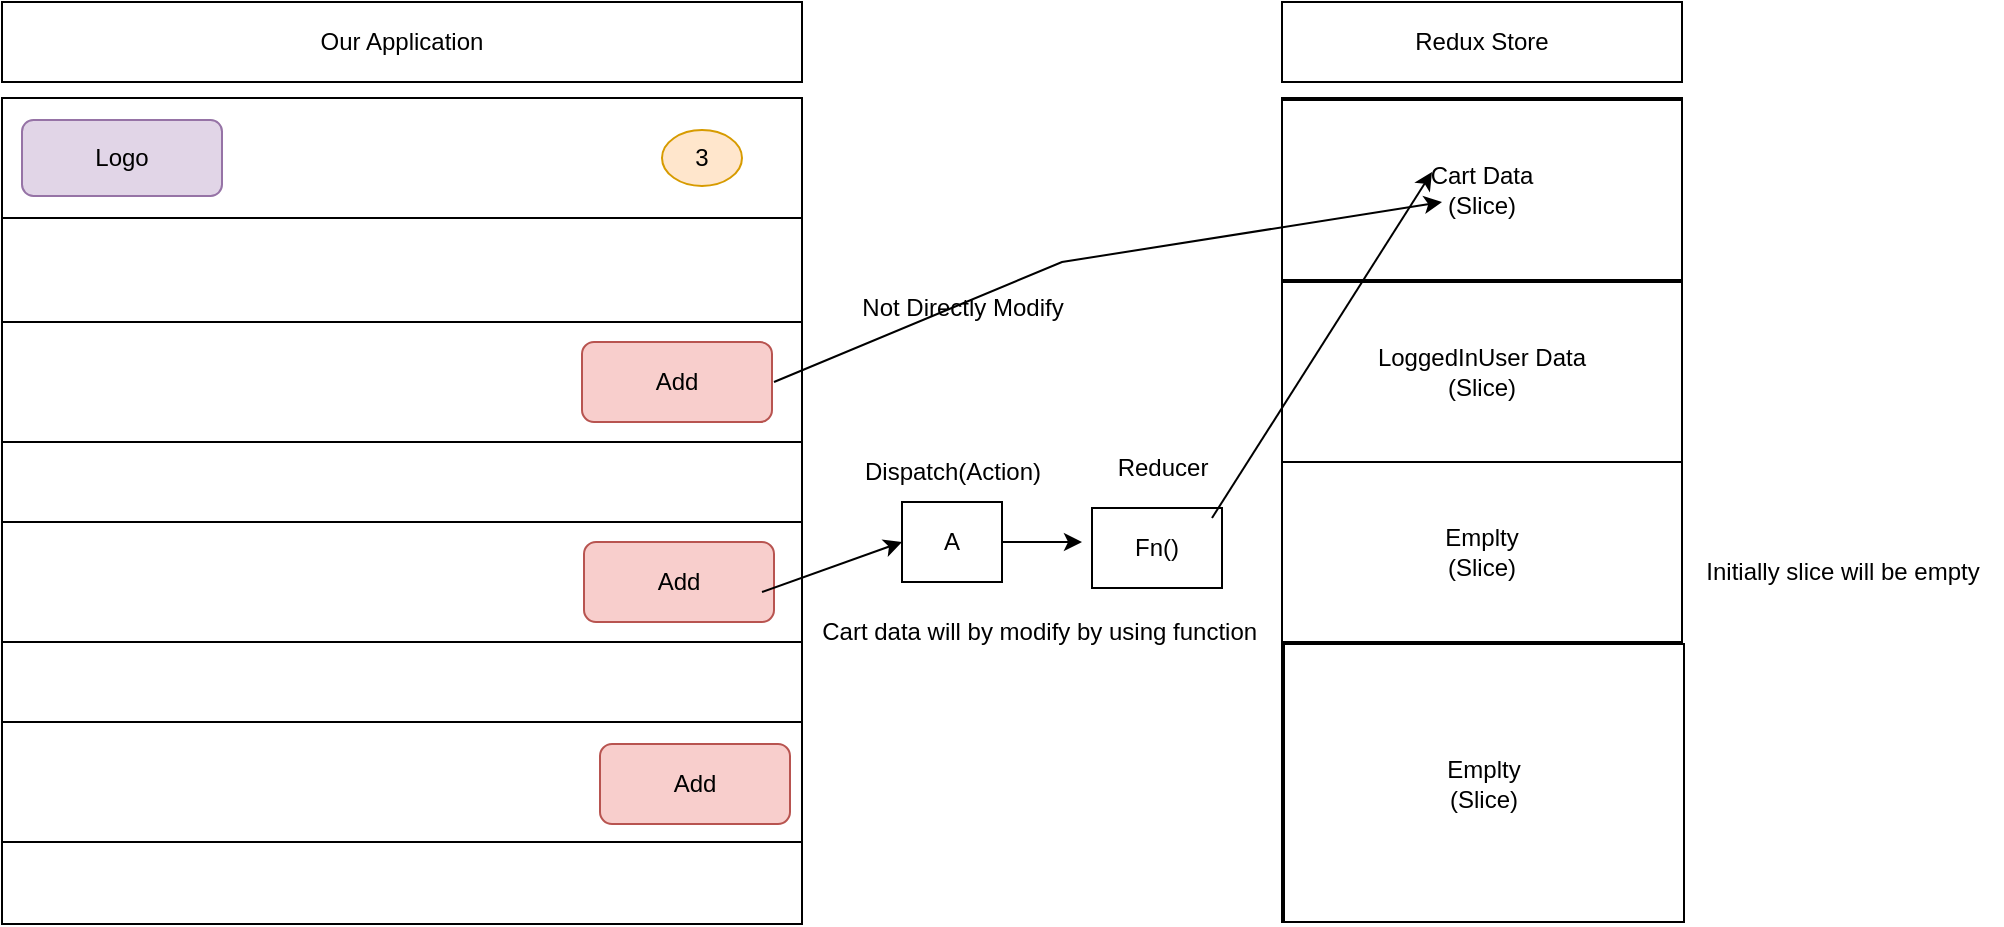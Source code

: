 <mxfile version="24.0.1" type="github">
  <diagram name="Page-1" id="4GQaYxwLXLBL1G1ahxAC">
    <mxGraphModel dx="810" dy="1547" grid="1" gridSize="10" guides="1" tooltips="1" connect="1" arrows="1" fold="1" page="1" pageScale="1" pageWidth="850" pageHeight="1100" math="0" shadow="0">
      <root>
        <mxCell id="0" />
        <mxCell id="1" parent="0" />
        <mxCell id="USSTf6IhNfq5ffD1cWFj-1" value="" style="whiteSpace=wrap;html=1;aspect=fixed;" vertex="1" parent="1">
          <mxGeometry x="40" y="51" width="400" height="400" as="geometry" />
        </mxCell>
        <mxCell id="USSTf6IhNfq5ffD1cWFj-4" value="" style="rounded=0;whiteSpace=wrap;html=1;" vertex="1" parent="1">
          <mxGeometry x="40" y="150" width="400" height="60" as="geometry" />
        </mxCell>
        <mxCell id="USSTf6IhNfq5ffD1cWFj-5" value="" style="rounded=0;whiteSpace=wrap;html=1;" vertex="1" parent="1">
          <mxGeometry x="40" y="250" width="400" height="60" as="geometry" />
        </mxCell>
        <mxCell id="USSTf6IhNfq5ffD1cWFj-6" value="" style="rounded=0;whiteSpace=wrap;html=1;" vertex="1" parent="1">
          <mxGeometry x="40" y="350" width="400" height="60" as="geometry" />
        </mxCell>
        <mxCell id="USSTf6IhNfq5ffD1cWFj-7" value="Add" style="rounded=1;whiteSpace=wrap;html=1;fillColor=#f8cecc;strokeColor=#b85450;" vertex="1" parent="1">
          <mxGeometry x="330" y="160" width="95" height="40" as="geometry" />
        </mxCell>
        <mxCell id="USSTf6IhNfq5ffD1cWFj-8" value="Add" style="rounded=1;whiteSpace=wrap;html=1;fillColor=#f8cecc;strokeColor=#b85450;" vertex="1" parent="1">
          <mxGeometry x="331" y="260" width="95" height="40" as="geometry" />
        </mxCell>
        <mxCell id="USSTf6IhNfq5ffD1cWFj-9" value="Add" style="rounded=1;whiteSpace=wrap;html=1;fillColor=#f8cecc;strokeColor=#b85450;" vertex="1" parent="1">
          <mxGeometry x="339" y="361" width="95" height="40" as="geometry" />
        </mxCell>
        <mxCell id="USSTf6IhNfq5ffD1cWFj-10" value="" style="rounded=0;whiteSpace=wrap;html=1;align=left;" vertex="1" parent="1">
          <mxGeometry x="40" y="38" width="400" height="60" as="geometry" />
        </mxCell>
        <mxCell id="USSTf6IhNfq5ffD1cWFj-11" value="3" style="ellipse;whiteSpace=wrap;html=1;fillColor=#ffe6cc;strokeColor=#d79b00;" vertex="1" parent="1">
          <mxGeometry x="370" y="54" width="40" height="28" as="geometry" />
        </mxCell>
        <mxCell id="USSTf6IhNfq5ffD1cWFj-14" value="Logo" style="rounded=1;whiteSpace=wrap;html=1;fillColor=#e1d5e7;strokeColor=#9673a6;" vertex="1" parent="1">
          <mxGeometry x="50" y="49" width="100" height="38" as="geometry" />
        </mxCell>
        <mxCell id="USSTf6IhNfq5ffD1cWFj-15" value="Our Application" style="whiteSpace=wrap;html=1;" vertex="1" parent="1">
          <mxGeometry x="40" y="-10" width="400" height="40" as="geometry" />
        </mxCell>
        <mxCell id="USSTf6IhNfq5ffD1cWFj-17" value="" style="rounded=0;whiteSpace=wrap;html=1;" vertex="1" parent="1">
          <mxGeometry x="680" y="38" width="200" height="412" as="geometry" />
        </mxCell>
        <mxCell id="USSTf6IhNfq5ffD1cWFj-18" value="Redux Store" style="rounded=0;whiteSpace=wrap;html=1;" vertex="1" parent="1">
          <mxGeometry x="680" y="-10" width="200" height="40" as="geometry" />
        </mxCell>
        <mxCell id="USSTf6IhNfq5ffD1cWFj-19" value="Cart Data&lt;div&gt;(Slice)&lt;/div&gt;" style="rounded=0;whiteSpace=wrap;html=1;" vertex="1" parent="1">
          <mxGeometry x="680" y="39" width="200" height="90" as="geometry" />
        </mxCell>
        <mxCell id="USSTf6IhNfq5ffD1cWFj-20" value="LoggedInUser Data&lt;div&gt;(Slice)&lt;/div&gt;" style="rounded=0;whiteSpace=wrap;html=1;" vertex="1" parent="1">
          <mxGeometry x="680" y="130" width="200" height="90" as="geometry" />
        </mxCell>
        <mxCell id="USSTf6IhNfq5ffD1cWFj-21" value="Emplty&lt;div&gt;(Slice)&lt;/div&gt;" style="rounded=0;whiteSpace=wrap;html=1;" vertex="1" parent="1">
          <mxGeometry x="680" y="220" width="200" height="90" as="geometry" />
        </mxCell>
        <mxCell id="USSTf6IhNfq5ffD1cWFj-22" value="Emplty&lt;div&gt;(Slice)&lt;/div&gt;" style="rounded=0;whiteSpace=wrap;html=1;" vertex="1" parent="1">
          <mxGeometry x="681" y="311" width="200" height="139" as="geometry" />
        </mxCell>
        <mxCell id="USSTf6IhNfq5ffD1cWFj-23" value="" style="endArrow=classic;html=1;rounded=0;entryX=0.4;entryY=0.567;entryDx=0;entryDy=0;entryPerimeter=0;" edge="1" parent="1" target="USSTf6IhNfq5ffD1cWFj-19">
          <mxGeometry width="50" height="50" relative="1" as="geometry">
            <mxPoint x="426" y="180" as="sourcePoint" />
            <mxPoint x="476" y="130" as="targetPoint" />
            <Array as="points">
              <mxPoint x="570" y="120" />
            </Array>
          </mxGeometry>
        </mxCell>
        <mxCell id="USSTf6IhNfq5ffD1cWFj-25" value="Not Directly Modify" style="text;html=1;align=center;verticalAlign=middle;resizable=0;points=[];autosize=1;strokeColor=none;fillColor=none;" vertex="1" parent="1">
          <mxGeometry x="460" y="128" width="120" height="30" as="geometry" />
        </mxCell>
        <mxCell id="USSTf6IhNfq5ffD1cWFj-26" value="A" style="rounded=0;whiteSpace=wrap;html=1;" vertex="1" parent="1">
          <mxGeometry x="490" y="240" width="50" height="40" as="geometry" />
        </mxCell>
        <mxCell id="USSTf6IhNfq5ffD1cWFj-27" value="" style="endArrow=classic;html=1;rounded=0;entryX=0;entryY=0.5;entryDx=0;entryDy=0;" edge="1" parent="1" target="USSTf6IhNfq5ffD1cWFj-26">
          <mxGeometry width="50" height="50" relative="1" as="geometry">
            <mxPoint x="420" y="285" as="sourcePoint" />
            <mxPoint x="470" y="235" as="targetPoint" />
          </mxGeometry>
        </mxCell>
        <mxCell id="USSTf6IhNfq5ffD1cWFj-29" value="" style="endArrow=classic;html=1;rounded=0;" edge="1" parent="1">
          <mxGeometry width="50" height="50" relative="1" as="geometry">
            <mxPoint x="540" y="260" as="sourcePoint" />
            <mxPoint x="580" y="260" as="targetPoint" />
          </mxGeometry>
        </mxCell>
        <mxCell id="USSTf6IhNfq5ffD1cWFj-30" value="Fn()" style="rounded=0;whiteSpace=wrap;html=1;" vertex="1" parent="1">
          <mxGeometry x="585" y="243" width="65" height="40" as="geometry" />
        </mxCell>
        <mxCell id="USSTf6IhNfq5ffD1cWFj-31" value="Dispatch(Action)" style="text;html=1;align=center;verticalAlign=middle;resizable=0;points=[];autosize=1;strokeColor=none;fillColor=none;" vertex="1" parent="1">
          <mxGeometry x="460" y="210" width="110" height="30" as="geometry" />
        </mxCell>
        <mxCell id="USSTf6IhNfq5ffD1cWFj-32" value="" style="endArrow=classic;html=1;rounded=0;" edge="1" parent="1">
          <mxGeometry width="50" height="50" relative="1" as="geometry">
            <mxPoint x="645" y="248" as="sourcePoint" />
            <mxPoint x="755" y="75" as="targetPoint" />
          </mxGeometry>
        </mxCell>
        <mxCell id="USSTf6IhNfq5ffD1cWFj-33" value="Cart data will by modify by using function&amp;nbsp;" style="text;html=1;align=center;verticalAlign=middle;resizable=0;points=[];autosize=1;strokeColor=none;fillColor=none;" vertex="1" parent="1">
          <mxGeometry x="440" y="290" width="240" height="30" as="geometry" />
        </mxCell>
        <mxCell id="USSTf6IhNfq5ffD1cWFj-34" value="Initially slice will be empty" style="text;html=1;align=center;verticalAlign=middle;resizable=0;points=[];autosize=1;strokeColor=none;fillColor=none;" vertex="1" parent="1">
          <mxGeometry x="880" y="260" width="160" height="30" as="geometry" />
        </mxCell>
        <mxCell id="USSTf6IhNfq5ffD1cWFj-38" value="Reducer" style="text;html=1;align=center;verticalAlign=middle;resizable=0;points=[];autosize=1;strokeColor=none;fillColor=none;" vertex="1" parent="1">
          <mxGeometry x="585" y="208" width="70" height="30" as="geometry" />
        </mxCell>
      </root>
    </mxGraphModel>
  </diagram>
</mxfile>
